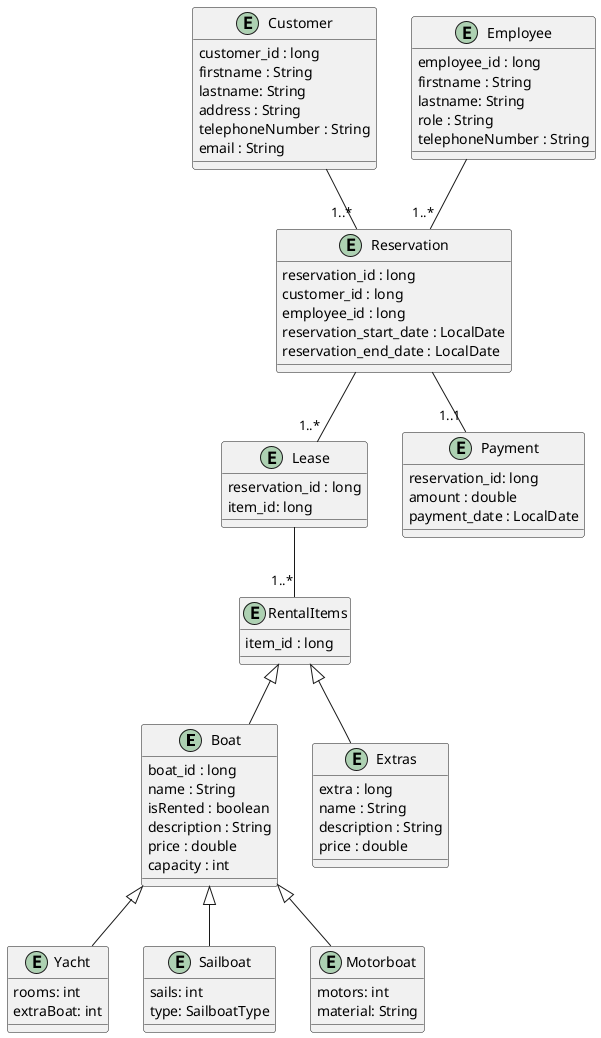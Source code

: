 @startuml
entity Boat {
    boat_id : long
    name : String
    isRented : boolean
    description : String
    price : double
    capacity : int
}

entity Customer {
    customer_id : long
    firstname : String
    lastname: String
    address : String
    telephoneNumber : String
    email : String
}

entity RentalItems {
  item_id : long
}

entity Lease {
    reservation_id : long
    item_id: long
}

entity Payment {
    reservation_id: long
    amount : double
    payment_date : LocalDate
}

entity Employee {
    employee_id : long
    firstname : String
    lastname: String
    role : String
    telephoneNumber : String
}

entity Reservation {
    reservation_id : long
    customer_id : long
    employee_id : long
    reservation_start_date : LocalDate
    reservation_end_date : LocalDate
}

entity Extras {
    extra : long
    name : String
    description : String
    price : double
}

entity Yacht {
    rooms: int
    extraBoat: int
}

entity Sailboat {
    sails: int
    type: SailboatType
}

entity Motorboat {
    motors: int
    material: String
}


' Beziehungen

Customer -- "1..*" Reservation
Employee -- "1..*" Reservation

Reservation -- "1..*" Lease
Reservation -- "1..1" Payment

Lease -- "1..*" RentalItems

RentalItems <|-- Boat
RentalItems <|-- Extras


Boat <|-- Motorboat
Boat <|-- Sailboat
Boat <|-- Yacht


@enduml
